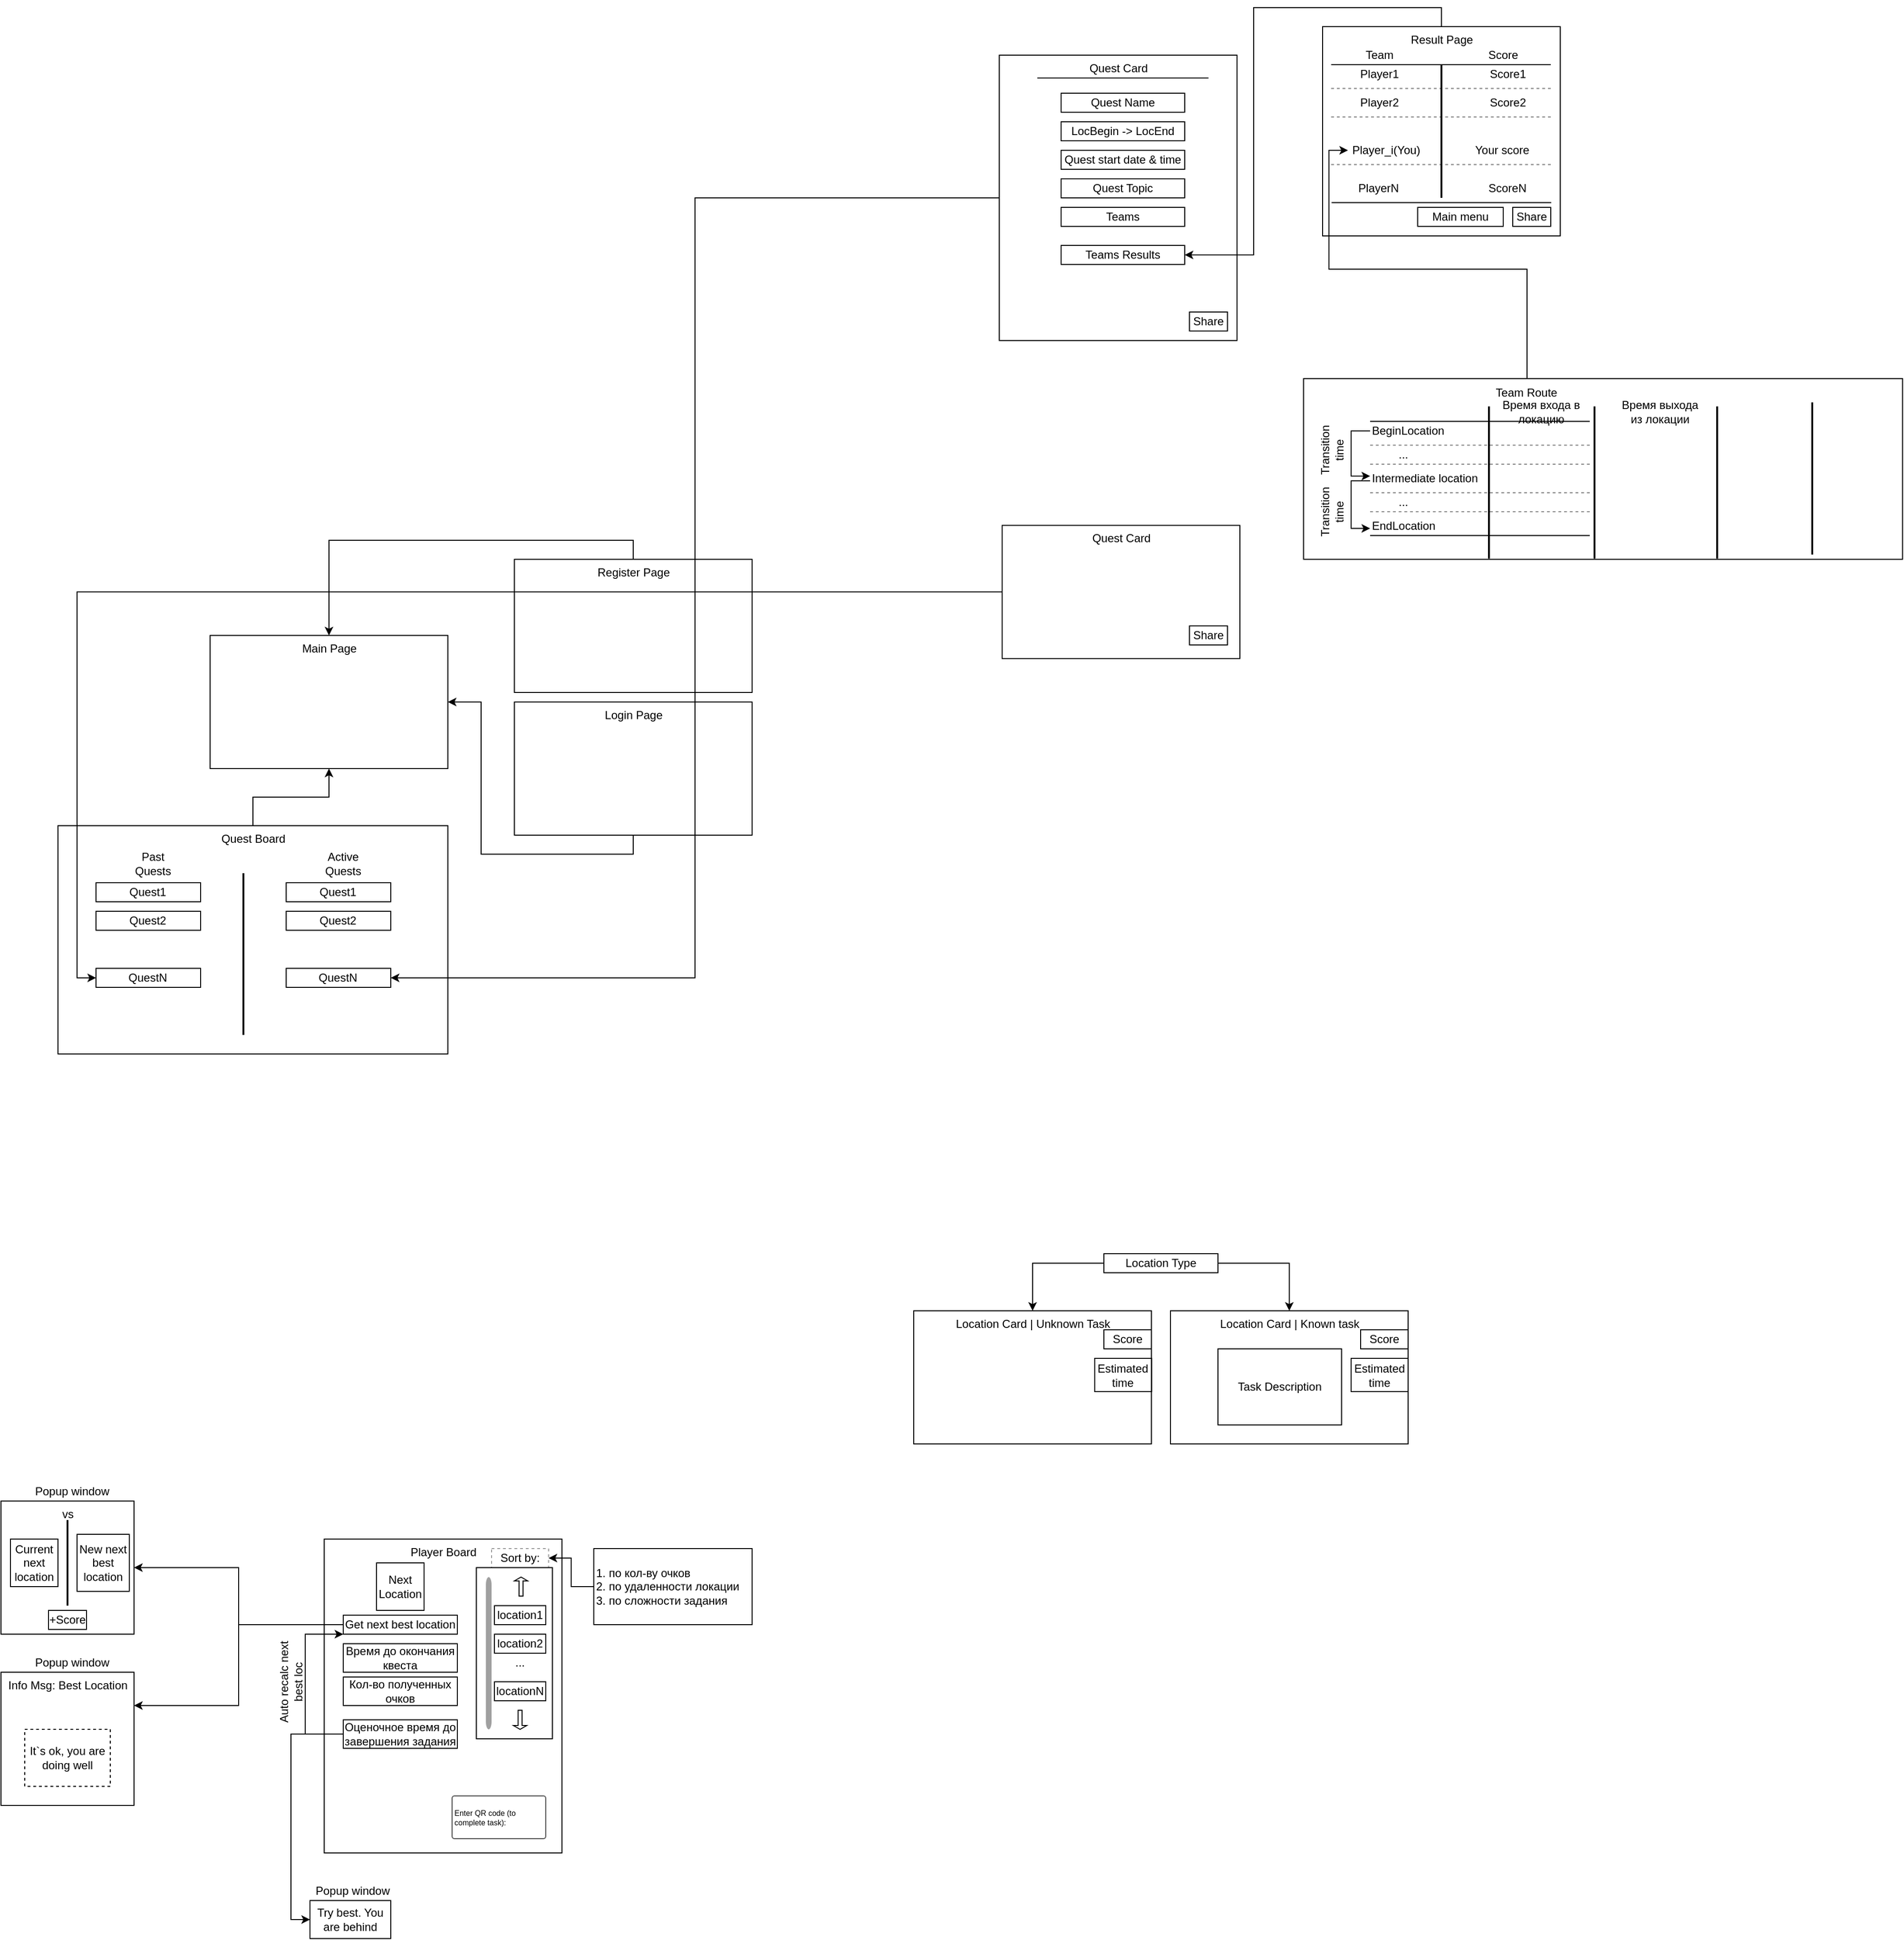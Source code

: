 <mxfile version="12.4.3" type="github" pages="1">
  <diagram id="uhWmLtL_mlbMSiD60dIe" name="Page-1">
    <mxGraphModel dx="620" dy="3139" grid="1" gridSize="10" guides="1" tooltips="1" connect="1" arrows="1" fold="1" page="1" pageScale="1" pageWidth="827" pageHeight="1169" math="0" shadow="0">
      <root>
        <mxCell id="0"/>
        <mxCell id="1" parent="0"/>
        <mxCell id="awnS2J-k5LD-N1z2mUiL-90" value="Player Board" style="html=1;verticalAlign=top;" vertex="1" parent="1">
          <mxGeometry x="400" y="410" width="250" height="330" as="geometry"/>
        </mxCell>
        <mxCell id="awnS2J-k5LD-N1z2mUiL-102" value="" style="rounded=0;whiteSpace=wrap;html=1;strokeColor=#000000;" vertex="1" parent="1">
          <mxGeometry x="560" y="440" width="80" height="180" as="geometry"/>
        </mxCell>
        <mxCell id="awnS2J-k5LD-N1z2mUiL-8" style="edgeStyle=orthogonalEdgeStyle;rounded=0;orthogonalLoop=1;jettySize=auto;html=1;exitX=0.5;exitY=0;exitDx=0;exitDy=0;entryX=0.5;entryY=0;entryDx=0;entryDy=0;" edge="1" parent="1" source="awnS2J-k5LD-N1z2mUiL-2" target="awnS2J-k5LD-N1z2mUiL-7">
          <mxGeometry relative="1" as="geometry">
            <mxPoint x="110" y="-390" as="sourcePoint"/>
            <mxPoint x="440" y="-370" as="targetPoint"/>
          </mxGeometry>
        </mxCell>
        <mxCell id="awnS2J-k5LD-N1z2mUiL-2" value="Register Page" style="html=1;verticalAlign=top;" vertex="1" parent="1">
          <mxGeometry x="600" y="-620" width="250" height="140" as="geometry"/>
        </mxCell>
        <mxCell id="awnS2J-k5LD-N1z2mUiL-5" value="Login Page" style="html=1;verticalAlign=top;" vertex="1" parent="1">
          <mxGeometry x="600" y="-470" width="250" height="140" as="geometry"/>
        </mxCell>
        <mxCell id="awnS2J-k5LD-N1z2mUiL-7" value="Main Page" style="html=1;verticalAlign=top;" vertex="1" parent="1">
          <mxGeometry x="280" y="-540" width="250" height="140" as="geometry"/>
        </mxCell>
        <mxCell id="awnS2J-k5LD-N1z2mUiL-9" style="edgeStyle=orthogonalEdgeStyle;rounded=0;orthogonalLoop=1;jettySize=auto;html=1;exitX=0.5;exitY=1;exitDx=0;exitDy=0;entryX=1;entryY=0.5;entryDx=0;entryDy=0;" edge="1" parent="1" source="awnS2J-k5LD-N1z2mUiL-5" target="awnS2J-k5LD-N1z2mUiL-7">
          <mxGeometry relative="1" as="geometry">
            <mxPoint x="20" y="-450.003" as="sourcePoint"/>
            <mxPoint x="330" y="-450.003" as="targetPoint"/>
          </mxGeometry>
        </mxCell>
        <mxCell id="awnS2J-k5LD-N1z2mUiL-18" value="" style="group" vertex="1" connectable="0" parent="1">
          <mxGeometry x="120" y="-340" width="410" height="240" as="geometry"/>
        </mxCell>
        <mxCell id="awnS2J-k5LD-N1z2mUiL-11" value="Quest Board" style="html=1;verticalAlign=top;" vertex="1" parent="awnS2J-k5LD-N1z2mUiL-18">
          <mxGeometry width="410" height="240" as="geometry"/>
        </mxCell>
        <mxCell id="awnS2J-k5LD-N1z2mUiL-15" value="" style="group" vertex="1" connectable="0" parent="awnS2J-k5LD-N1z2mUiL-18">
          <mxGeometry x="40" y="60" width="120" height="20" as="geometry"/>
        </mxCell>
        <mxCell id="awnS2J-k5LD-N1z2mUiL-80" value="" style="group" vertex="1" connectable="0" parent="awnS2J-k5LD-N1z2mUiL-15">
          <mxGeometry width="110" height="20" as="geometry"/>
        </mxCell>
        <mxCell id="awnS2J-k5LD-N1z2mUiL-12" value="" style="rounded=0;whiteSpace=wrap;html=1;" vertex="1" parent="awnS2J-k5LD-N1z2mUiL-80">
          <mxGeometry width="110" height="20" as="geometry"/>
        </mxCell>
        <mxCell id="awnS2J-k5LD-N1z2mUiL-13" value="Quest1" style="text;html=1;strokeColor=none;fillColor=none;align=center;verticalAlign=middle;whiteSpace=wrap;rounded=0;" vertex="1" parent="awnS2J-k5LD-N1z2mUiL-80">
          <mxGeometry x="13.33" y="6.66" width="83.33" height="6.67" as="geometry"/>
        </mxCell>
        <mxCell id="awnS2J-k5LD-N1z2mUiL-29" value="Past Quests" style="text;html=1;strokeColor=none;fillColor=none;align=center;verticalAlign=middle;whiteSpace=wrap;rounded=0;" vertex="1" parent="awnS2J-k5LD-N1z2mUiL-18">
          <mxGeometry x="80" y="30" width="40" height="20" as="geometry"/>
        </mxCell>
        <mxCell id="awnS2J-k5LD-N1z2mUiL-30" value="Active Quests" style="text;html=1;strokeColor=none;fillColor=none;align=center;verticalAlign=middle;whiteSpace=wrap;rounded=0;" vertex="1" parent="awnS2J-k5LD-N1z2mUiL-18">
          <mxGeometry x="280" y="30" width="40" height="20" as="geometry"/>
        </mxCell>
        <mxCell id="awnS2J-k5LD-N1z2mUiL-40" value="" style="group" vertex="1" connectable="0" parent="awnS2J-k5LD-N1z2mUiL-18">
          <mxGeometry x="240" y="60" width="120" height="20" as="geometry"/>
        </mxCell>
        <mxCell id="awnS2J-k5LD-N1z2mUiL-78" value="" style="group" vertex="1" connectable="0" parent="awnS2J-k5LD-N1z2mUiL-40">
          <mxGeometry width="110" height="20" as="geometry"/>
        </mxCell>
        <mxCell id="awnS2J-k5LD-N1z2mUiL-41" value="" style="rounded=0;whiteSpace=wrap;html=1;" vertex="1" parent="awnS2J-k5LD-N1z2mUiL-78">
          <mxGeometry width="110" height="20" as="geometry"/>
        </mxCell>
        <mxCell id="awnS2J-k5LD-N1z2mUiL-42" value="Quest1" style="text;html=1;strokeColor=none;fillColor=none;align=center;verticalAlign=middle;whiteSpace=wrap;rounded=0;" vertex="1" parent="awnS2J-k5LD-N1z2mUiL-78">
          <mxGeometry x="13.33" y="6.66" width="83.33" height="6.67" as="geometry"/>
        </mxCell>
        <mxCell id="awnS2J-k5LD-N1z2mUiL-46" value="" style="group" vertex="1" connectable="0" parent="awnS2J-k5LD-N1z2mUiL-18">
          <mxGeometry x="40" y="90" width="120" height="20" as="geometry"/>
        </mxCell>
        <mxCell id="awnS2J-k5LD-N1z2mUiL-81" value="" style="group" vertex="1" connectable="0" parent="awnS2J-k5LD-N1z2mUiL-46">
          <mxGeometry width="110" height="20" as="geometry"/>
        </mxCell>
        <mxCell id="awnS2J-k5LD-N1z2mUiL-47" value="" style="rounded=0;whiteSpace=wrap;html=1;" vertex="1" parent="awnS2J-k5LD-N1z2mUiL-81">
          <mxGeometry width="110" height="20" as="geometry"/>
        </mxCell>
        <mxCell id="awnS2J-k5LD-N1z2mUiL-48" value="Quest2" style="text;html=1;strokeColor=none;fillColor=none;align=center;verticalAlign=middle;whiteSpace=wrap;rounded=0;" vertex="1" parent="awnS2J-k5LD-N1z2mUiL-81">
          <mxGeometry x="13.33" y="6.66" width="83.33" height="6.67" as="geometry"/>
        </mxCell>
        <mxCell id="awnS2J-k5LD-N1z2mUiL-75" value="" style="group" vertex="1" connectable="0" parent="awnS2J-k5LD-N1z2mUiL-18">
          <mxGeometry x="40" y="150" width="110" height="20" as="geometry"/>
        </mxCell>
        <mxCell id="awnS2J-k5LD-N1z2mUiL-73" value="" style="rounded=0;whiteSpace=wrap;html=1;" vertex="1" parent="awnS2J-k5LD-N1z2mUiL-75">
          <mxGeometry width="110" height="20" as="geometry"/>
        </mxCell>
        <mxCell id="awnS2J-k5LD-N1z2mUiL-74" value="QuestN" style="text;html=1;strokeColor=none;fillColor=none;align=center;verticalAlign=middle;whiteSpace=wrap;rounded=0;" vertex="1" parent="awnS2J-k5LD-N1z2mUiL-75">
          <mxGeometry x="13.33" y="6.66" width="83.33" height="6.67" as="geometry"/>
        </mxCell>
        <mxCell id="awnS2J-k5LD-N1z2mUiL-76" value="" style="group" vertex="1" connectable="0" parent="awnS2J-k5LD-N1z2mUiL-18">
          <mxGeometry x="240" y="150" width="110" height="20" as="geometry"/>
        </mxCell>
        <mxCell id="awnS2J-k5LD-N1z2mUiL-71" value="" style="rounded=0;whiteSpace=wrap;html=1;" vertex="1" parent="awnS2J-k5LD-N1z2mUiL-76">
          <mxGeometry width="110" height="20" as="geometry"/>
        </mxCell>
        <mxCell id="awnS2J-k5LD-N1z2mUiL-72" value="QuestN" style="text;html=1;strokeColor=none;fillColor=none;align=center;verticalAlign=middle;whiteSpace=wrap;rounded=0;" vertex="1" parent="awnS2J-k5LD-N1z2mUiL-76">
          <mxGeometry x="13.33" y="6.66" width="83.33" height="6.67" as="geometry"/>
        </mxCell>
        <mxCell id="awnS2J-k5LD-N1z2mUiL-77" value="" style="group" vertex="1" connectable="0" parent="awnS2J-k5LD-N1z2mUiL-18">
          <mxGeometry x="240" y="90" width="120" height="20" as="geometry"/>
        </mxCell>
        <mxCell id="awnS2J-k5LD-N1z2mUiL-43" value="" style="group" vertex="1" connectable="0" parent="awnS2J-k5LD-N1z2mUiL-77">
          <mxGeometry width="120" height="20" as="geometry"/>
        </mxCell>
        <mxCell id="awnS2J-k5LD-N1z2mUiL-44" value="" style="rounded=0;whiteSpace=wrap;html=1;" vertex="1" parent="awnS2J-k5LD-N1z2mUiL-43">
          <mxGeometry width="110" height="20" as="geometry"/>
        </mxCell>
        <mxCell id="awnS2J-k5LD-N1z2mUiL-45" value="Quest2" style="text;html=1;strokeColor=none;fillColor=none;align=center;verticalAlign=middle;whiteSpace=wrap;rounded=0;" vertex="1" parent="awnS2J-k5LD-N1z2mUiL-43">
          <mxGeometry x="13.33" y="6.66" width="83.33" height="6.67" as="geometry"/>
        </mxCell>
        <mxCell id="awnS2J-k5LD-N1z2mUiL-100" value="" style="line;strokeWidth=2;direction=south;html=1;" vertex="1" parent="awnS2J-k5LD-N1z2mUiL-18">
          <mxGeometry x="190" y="50" width="10" height="170" as="geometry"/>
        </mxCell>
        <mxCell id="awnS2J-k5LD-N1z2mUiL-82" style="edgeStyle=orthogonalEdgeStyle;rounded=0;orthogonalLoop=1;jettySize=auto;html=1;exitX=0.5;exitY=0;exitDx=0;exitDy=0;entryX=0.5;entryY=1;entryDx=0;entryDy=0;" edge="1" parent="1" source="awnS2J-k5LD-N1z2mUiL-11" target="awnS2J-k5LD-N1z2mUiL-7">
          <mxGeometry relative="1" as="geometry"/>
        </mxCell>
        <mxCell id="awnS2J-k5LD-N1z2mUiL-85" style="edgeStyle=orthogonalEdgeStyle;rounded=0;orthogonalLoop=1;jettySize=auto;html=1;entryX=1;entryY=0.5;entryDx=0;entryDy=0;" edge="1" parent="1" source="awnS2J-k5LD-N1z2mUiL-84" target="awnS2J-k5LD-N1z2mUiL-71">
          <mxGeometry relative="1" as="geometry"/>
        </mxCell>
        <mxCell id="awnS2J-k5LD-N1z2mUiL-87" style="edgeStyle=orthogonalEdgeStyle;rounded=0;orthogonalLoop=1;jettySize=auto;html=1;entryX=0;entryY=0.5;entryDx=0;entryDy=0;" edge="1" parent="1" source="awnS2J-k5LD-N1z2mUiL-86" target="awnS2J-k5LD-N1z2mUiL-73">
          <mxGeometry relative="1" as="geometry"/>
        </mxCell>
        <mxCell id="awnS2J-k5LD-N1z2mUiL-91" value="Location Card | Unknown Task" style="html=1;verticalAlign=top;" vertex="1" parent="1">
          <mxGeometry x="1020" y="170" width="250" height="140" as="geometry"/>
        </mxCell>
        <mxCell id="awnS2J-k5LD-N1z2mUiL-101" value="" style="html=1;verticalLabelPosition=bottom;labelBackgroundColor=#ffffff;verticalAlign=top;shadow=0;dashed=0;strokeWidth=2;shape=mxgraph.ios7.misc.scroll_(vertical);fillColor=#a0a0a0;" vertex="1" parent="1">
          <mxGeometry x="570" y="450" width="6" height="160" as="geometry"/>
        </mxCell>
        <mxCell id="awnS2J-k5LD-N1z2mUiL-103" value="Sort by:" style="text;html=1;strokeColor=#000000;fillColor=none;align=center;verticalAlign=middle;whiteSpace=wrap;rounded=0;dashed=1;opacity=40;" vertex="1" parent="1">
          <mxGeometry x="576" y="420" width="60" height="20" as="geometry"/>
        </mxCell>
        <mxCell id="awnS2J-k5LD-N1z2mUiL-122" style="edgeStyle=orthogonalEdgeStyle;rounded=0;orthogonalLoop=1;jettySize=auto;html=1;exitX=0;exitY=0.5;exitDx=0;exitDy=0;entryX=1;entryY=0.5;entryDx=0;entryDy=0;" edge="1" parent="1" source="awnS2J-k5LD-N1z2mUiL-105" target="awnS2J-k5LD-N1z2mUiL-93">
          <mxGeometry relative="1" as="geometry"/>
        </mxCell>
        <mxCell id="awnS2J-k5LD-N1z2mUiL-123" style="edgeStyle=orthogonalEdgeStyle;rounded=0;orthogonalLoop=1;jettySize=auto;html=1;exitX=0;exitY=0.5;exitDx=0;exitDy=0;entryX=1;entryY=0.25;entryDx=0;entryDy=0;" edge="1" parent="1" source="awnS2J-k5LD-N1z2mUiL-105" target="awnS2J-k5LD-N1z2mUiL-120">
          <mxGeometry relative="1" as="geometry"/>
        </mxCell>
        <mxCell id="awnS2J-k5LD-N1z2mUiL-104" value="Next Location " style="text;html=1;strokeColor=#000000;fillColor=none;align=center;verticalAlign=middle;whiteSpace=wrap;rounded=0;" vertex="1" parent="1">
          <mxGeometry x="455" y="435" width="50" height="50" as="geometry"/>
        </mxCell>
        <mxCell id="awnS2J-k5LD-N1z2mUiL-105" value="Get next best location" style="text;html=1;strokeColor=#000000;fillColor=none;align=center;verticalAlign=middle;whiteSpace=wrap;rounded=0;" vertex="1" parent="1">
          <mxGeometry x="420" y="490" width="120" height="20" as="geometry"/>
        </mxCell>
        <mxCell id="awnS2J-k5LD-N1z2mUiL-106" value="location1" style="text;html=1;strokeColor=#000000;fillColor=none;align=center;verticalAlign=middle;whiteSpace=wrap;rounded=0;" vertex="1" parent="1">
          <mxGeometry x="579" y="480" width="54" height="20" as="geometry"/>
        </mxCell>
        <mxCell id="awnS2J-k5LD-N1z2mUiL-107" value="location2" style="text;html=1;strokeColor=#000000;fillColor=none;align=center;verticalAlign=middle;whiteSpace=wrap;rounded=0;" vertex="1" parent="1">
          <mxGeometry x="579" y="510" width="54" height="20" as="geometry"/>
        </mxCell>
        <mxCell id="awnS2J-k5LD-N1z2mUiL-108" value="locationN" style="text;html=1;strokeColor=#000000;fillColor=none;align=center;verticalAlign=middle;whiteSpace=wrap;rounded=0;" vertex="1" parent="1">
          <mxGeometry x="579" y="560" width="54" height="20" as="geometry"/>
        </mxCell>
        <mxCell id="awnS2J-k5LD-N1z2mUiL-109" value="..." style="text;html=1;strokeColor=none;fillColor=none;align=center;verticalAlign=middle;whiteSpace=wrap;rounded=0;" vertex="1" parent="1">
          <mxGeometry x="579" y="530" width="54" height="20" as="geometry"/>
        </mxCell>
        <mxCell id="awnS2J-k5LD-N1z2mUiL-112" value="" style="shape=singleArrow;direction=south;whiteSpace=wrap;html=1;strokeColor=#000000;" vertex="1" parent="1">
          <mxGeometry x="599" y="590" width="14" height="20" as="geometry"/>
        </mxCell>
        <mxCell id="awnS2J-k5LD-N1z2mUiL-113" value="" style="shape=singleArrow;direction=south;whiteSpace=wrap;html=1;strokeColor=#000000;rotation=180;" vertex="1" parent="1">
          <mxGeometry x="600" y="450" width="14" height="20" as="geometry"/>
        </mxCell>
        <mxCell id="awnS2J-k5LD-N1z2mUiL-114" value="Время до окончания квеста" style="text;html=1;strokeColor=#000000;fillColor=none;align=center;verticalAlign=middle;whiteSpace=wrap;rounded=0;" vertex="1" parent="1">
          <mxGeometry x="420" y="520" width="120" height="30" as="geometry"/>
        </mxCell>
        <mxCell id="awnS2J-k5LD-N1z2mUiL-115" value="Кол-во полученных очков" style="text;html=1;strokeColor=#000000;fillColor=none;align=center;verticalAlign=middle;whiteSpace=wrap;rounded=0;" vertex="1" parent="1">
          <mxGeometry x="420" y="555" width="120" height="30" as="geometry"/>
        </mxCell>
        <mxCell id="awnS2J-k5LD-N1z2mUiL-126" style="edgeStyle=orthogonalEdgeStyle;rounded=0;orthogonalLoop=1;jettySize=auto;html=1;exitX=0;exitY=0.5;exitDx=0;exitDy=0;entryX=0;entryY=0.5;entryDx=0;entryDy=0;" edge="1" parent="1" source="awnS2J-k5LD-N1z2mUiL-116" target="awnS2J-k5LD-N1z2mUiL-125">
          <mxGeometry relative="1" as="geometry">
            <mxPoint x="350" y="800" as="targetPoint"/>
          </mxGeometry>
        </mxCell>
        <mxCell id="awnS2J-k5LD-N1z2mUiL-116" value="Оценочное время до завершения задания" style="text;html=1;strokeColor=#000000;fillColor=none;align=center;verticalAlign=middle;whiteSpace=wrap;rounded=0;" vertex="1" parent="1">
          <mxGeometry x="420" y="600" width="120" height="30" as="geometry"/>
        </mxCell>
        <mxCell id="awnS2J-k5LD-N1z2mUiL-119" value="" style="group" vertex="1" connectable="0" parent="1">
          <mxGeometry x="60" y="530" width="150" height="160" as="geometry"/>
        </mxCell>
        <mxCell id="awnS2J-k5LD-N1z2mUiL-120" value="Info Msg: Best Location" style="html=1;verticalAlign=top;" vertex="1" parent="awnS2J-k5LD-N1z2mUiL-119">
          <mxGeometry y="20" width="140" height="140" as="geometry"/>
        </mxCell>
        <mxCell id="awnS2J-k5LD-N1z2mUiL-121" value="Popup window" style="text;html=1;strokeColor=none;fillColor=none;align=center;verticalAlign=middle;whiteSpace=wrap;rounded=0;" vertex="1" parent="awnS2J-k5LD-N1z2mUiL-119">
          <mxGeometry x="25" width="100" height="20" as="geometry"/>
        </mxCell>
        <mxCell id="awnS2J-k5LD-N1z2mUiL-127" value="It`s ok, you are doing well" style="text;html=1;strokeColor=#000000;fillColor=none;align=center;verticalAlign=middle;whiteSpace=wrap;rounded=0;dashed=1;" vertex="1" parent="awnS2J-k5LD-N1z2mUiL-119">
          <mxGeometry x="25" y="80" width="90" height="60" as="geometry"/>
        </mxCell>
        <mxCell id="awnS2J-k5LD-N1z2mUiL-187" value="" style="group" vertex="1" connectable="0" parent="1">
          <mxGeometry x="380" y="760" width="100" height="70" as="geometry"/>
        </mxCell>
        <mxCell id="awnS2J-k5LD-N1z2mUiL-125" value="Try best. You are behind" style="text;html=1;strokeColor=#000000;fillColor=none;align=center;verticalAlign=middle;whiteSpace=wrap;rounded=0;" vertex="1" parent="awnS2J-k5LD-N1z2mUiL-187">
          <mxGeometry x="5" y="30" width="85" height="40" as="geometry"/>
        </mxCell>
        <mxCell id="awnS2J-k5LD-N1z2mUiL-186" value="Popup window" style="text;html=1;strokeColor=none;fillColor=none;align=center;verticalAlign=middle;whiteSpace=wrap;rounded=0;" vertex="1" parent="awnS2J-k5LD-N1z2mUiL-187">
          <mxGeometry y="10" width="100" height="20" as="geometry"/>
        </mxCell>
        <mxCell id="awnS2J-k5LD-N1z2mUiL-189" value="" style="group" vertex="1" connectable="0" parent="1">
          <mxGeometry x="60" y="350" width="155" height="200" as="geometry"/>
        </mxCell>
        <mxCell id="awnS2J-k5LD-N1z2mUiL-118" value="" style="group" vertex="1" connectable="0" parent="awnS2J-k5LD-N1z2mUiL-189">
          <mxGeometry width="150" height="160" as="geometry"/>
        </mxCell>
        <mxCell id="awnS2J-k5LD-N1z2mUiL-93" value="vs" style="html=1;verticalAlign=top;" vertex="1" parent="awnS2J-k5LD-N1z2mUiL-118">
          <mxGeometry y="20" width="140" height="140" as="geometry"/>
        </mxCell>
        <mxCell id="awnS2J-k5LD-N1z2mUiL-117" value="Popup window" style="text;html=1;strokeColor=none;fillColor=none;align=center;verticalAlign=middle;whiteSpace=wrap;rounded=0;" vertex="1" parent="awnS2J-k5LD-N1z2mUiL-118">
          <mxGeometry x="25" width="100" height="20" as="geometry"/>
        </mxCell>
        <mxCell id="awnS2J-k5LD-N1z2mUiL-183" value="Current next location" style="text;html=1;strokeColor=#000000;fillColor=none;align=center;verticalAlign=middle;whiteSpace=wrap;rounded=0;" vertex="1" parent="awnS2J-k5LD-N1z2mUiL-118">
          <mxGeometry x="10" y="60" width="50" height="50" as="geometry"/>
        </mxCell>
        <mxCell id="awnS2J-k5LD-N1z2mUiL-184" value="New next best location" style="text;html=1;strokeColor=#000000;fillColor=none;align=center;verticalAlign=middle;whiteSpace=wrap;rounded=0;" vertex="1" parent="awnS2J-k5LD-N1z2mUiL-118">
          <mxGeometry x="80" y="55" width="55" height="60" as="geometry"/>
        </mxCell>
        <mxCell id="awnS2J-k5LD-N1z2mUiL-185" value="+Score" style="text;html=1;strokeColor=#000000;fillColor=none;align=center;verticalAlign=middle;whiteSpace=wrap;rounded=0;" vertex="1" parent="awnS2J-k5LD-N1z2mUiL-118">
          <mxGeometry x="50" y="135" width="40" height="20" as="geometry"/>
        </mxCell>
        <mxCell id="awnS2J-k5LD-N1z2mUiL-182" value="" style="line;strokeWidth=2;direction=south;html=1;" vertex="1" parent="awnS2J-k5LD-N1z2mUiL-118">
          <mxGeometry x="65" y="40" width="10" height="90" as="geometry"/>
        </mxCell>
        <mxCell id="awnS2J-k5LD-N1z2mUiL-190" value="" style="group" vertex="1" connectable="0" parent="1">
          <mxGeometry x="310" y="510" width="110" height="105" as="geometry"/>
        </mxCell>
        <mxCell id="awnS2J-k5LD-N1z2mUiL-124" style="edgeStyle=orthogonalEdgeStyle;rounded=0;orthogonalLoop=1;jettySize=auto;html=1;exitX=0;exitY=0.5;exitDx=0;exitDy=0;entryX=0;entryY=1;entryDx=0;entryDy=0;" edge="1" parent="awnS2J-k5LD-N1z2mUiL-190" source="awnS2J-k5LD-N1z2mUiL-116" target="awnS2J-k5LD-N1z2mUiL-105">
          <mxGeometry relative="1" as="geometry">
            <Array as="points">
              <mxPoint x="70" y="105"/>
              <mxPoint x="70"/>
            </Array>
          </mxGeometry>
        </mxCell>
        <mxCell id="awnS2J-k5LD-N1z2mUiL-188" value="Auto recalc next best loc" style="text;html=1;strokeColor=none;fillColor=none;align=center;verticalAlign=middle;whiteSpace=wrap;rounded=0;rotation=-90;" vertex="1" parent="awnS2J-k5LD-N1z2mUiL-190">
          <mxGeometry y="40" width="110" height="20" as="geometry"/>
        </mxCell>
        <mxCell id="awnS2J-k5LD-N1z2mUiL-191" value="Location Card | Known task" style="html=1;verticalAlign=top;" vertex="1" parent="1">
          <mxGeometry x="1290" y="170" width="250" height="140" as="geometry"/>
        </mxCell>
        <mxCell id="awnS2J-k5LD-N1z2mUiL-193" style="edgeStyle=orthogonalEdgeStyle;rounded=0;orthogonalLoop=1;jettySize=auto;html=1;exitX=1;exitY=0.5;exitDx=0;exitDy=0;entryX=0.5;entryY=0;entryDx=0;entryDy=0;" edge="1" parent="1" source="awnS2J-k5LD-N1z2mUiL-192" target="awnS2J-k5LD-N1z2mUiL-191">
          <mxGeometry relative="1" as="geometry">
            <mxPoint x="1480" y="120" as="targetPoint"/>
          </mxGeometry>
        </mxCell>
        <mxCell id="awnS2J-k5LD-N1z2mUiL-194" style="edgeStyle=orthogonalEdgeStyle;rounded=0;orthogonalLoop=1;jettySize=auto;html=1;exitX=0;exitY=0.5;exitDx=0;exitDy=0;entryX=0.5;entryY=0;entryDx=0;entryDy=0;" edge="1" parent="1" source="awnS2J-k5LD-N1z2mUiL-192" target="awnS2J-k5LD-N1z2mUiL-91">
          <mxGeometry relative="1" as="geometry"/>
        </mxCell>
        <mxCell id="awnS2J-k5LD-N1z2mUiL-192" value="Location Type" style="text;html=1;strokeColor=#000000;fillColor=none;align=center;verticalAlign=middle;whiteSpace=wrap;rounded=0;" vertex="1" parent="1">
          <mxGeometry x="1220" y="110" width="120" height="20" as="geometry"/>
        </mxCell>
        <mxCell id="awnS2J-k5LD-N1z2mUiL-195" value="" style="shape=image;html=1;verticalAlign=top;verticalLabelPosition=bottom;labelBackgroundColor=#ffffff;imageAspect=0;aspect=fixed;image=https://cdn2.iconfinder.com/data/icons/identificon/100/question-128.png;strokeColor=#000000;" vertex="1" parent="1">
          <mxGeometry x="1110" y="210" width="70" height="70" as="geometry"/>
        </mxCell>
        <mxCell id="awnS2J-k5LD-N1z2mUiL-196" value="Task Description" style="text;html=1;strokeColor=#000000;fillColor=none;align=center;verticalAlign=middle;whiteSpace=wrap;rounded=0;" vertex="1" parent="1">
          <mxGeometry x="1340" y="210" width="130" height="80" as="geometry"/>
        </mxCell>
        <mxCell id="awnS2J-k5LD-N1z2mUiL-197" value="Score" style="text;html=1;strokeColor=#000000;fillColor=none;align=center;verticalAlign=middle;whiteSpace=wrap;rounded=0;" vertex="1" parent="1">
          <mxGeometry x="1490" y="190" width="50" height="20" as="geometry"/>
        </mxCell>
        <mxCell id="awnS2J-k5LD-N1z2mUiL-198" value="Score" style="text;html=1;strokeColor=#000000;fillColor=none;align=center;verticalAlign=middle;whiteSpace=wrap;rounded=0;" vertex="1" parent="1">
          <mxGeometry x="1220" y="190" width="50" height="20" as="geometry"/>
        </mxCell>
        <mxCell id="awnS2J-k5LD-N1z2mUiL-227" value="Enter QR code (to complete task):" style="strokeWidth=1;html=1;shadow=0;dashed=0;shape=mxgraph.ios.iTextInput;strokeColor=#444444;buttonText=;fontSize=8;whiteSpace=wrap;align=left;fillColor=none;" vertex="1" parent="1">
          <mxGeometry x="534.5" y="680" width="98.5" height="45" as="geometry"/>
        </mxCell>
        <mxCell id="awnS2J-k5LD-N1z2mUiL-233" style="edgeStyle=orthogonalEdgeStyle;rounded=0;orthogonalLoop=1;jettySize=auto;html=1;exitX=0;exitY=0.5;exitDx=0;exitDy=0;entryX=1;entryY=0.5;entryDx=0;entryDy=0;" edge="1" parent="1" source="awnS2J-k5LD-N1z2mUiL-232" target="awnS2J-k5LD-N1z2mUiL-103">
          <mxGeometry relative="1" as="geometry"/>
        </mxCell>
        <mxCell id="awnS2J-k5LD-N1z2mUiL-232" value="1. по кол-ву очков&lt;br&gt;2. по удаленности локации&lt;br&gt;3. по сложности задания" style="text;html=1;strokeColor=#000000;fillColor=none;align=left;verticalAlign=middle;whiteSpace=wrap;rounded=0;" vertex="1" parent="1">
          <mxGeometry x="683.5" y="420" width="166.5" height="80" as="geometry"/>
        </mxCell>
        <mxCell id="awnS2J-k5LD-N1z2mUiL-234" value="Estimated time" style="text;html=1;strokeColor=#000000;fillColor=none;align=center;verticalAlign=middle;whiteSpace=wrap;rounded=0;" vertex="1" parent="1">
          <mxGeometry x="1210.29" y="220" width="60" height="35" as="geometry"/>
        </mxCell>
        <mxCell id="awnS2J-k5LD-N1z2mUiL-235" value="Estimated time" style="text;html=1;strokeColor=#000000;fillColor=none;align=center;verticalAlign=middle;whiteSpace=wrap;rounded=0;" vertex="1" parent="1">
          <mxGeometry x="1480" y="220" width="60" height="35" as="geometry"/>
        </mxCell>
        <mxCell id="awnS2J-k5LD-N1z2mUiL-241" value="" style="group" vertex="1" connectable="0" parent="1">
          <mxGeometry x="1110" y="-1150" width="250" height="300" as="geometry"/>
        </mxCell>
        <mxCell id="awnS2J-k5LD-N1z2mUiL-84" value="Quest Card" style="html=1;verticalAlign=top;" vertex="1" parent="awnS2J-k5LD-N1z2mUiL-241">
          <mxGeometry width="250" height="300" as="geometry"/>
        </mxCell>
        <mxCell id="awnS2J-k5LD-N1z2mUiL-88" value="Share" style="text;html=1;strokeColor=#000000;fillColor=none;align=center;verticalAlign=middle;whiteSpace=wrap;rounded=0;" vertex="1" parent="awnS2J-k5LD-N1z2mUiL-241">
          <mxGeometry x="200" y="270" width="40" height="20" as="geometry"/>
        </mxCell>
        <mxCell id="awnS2J-k5LD-N1z2mUiL-221" value="" style="line;strokeWidth=1;fillColor=none;align=left;verticalAlign=middle;spacingTop=-1;spacingLeft=3;spacingRight=3;rotatable=0;labelPosition=right;points=[];portConstraint=eastwest;fontSize=12;" vertex="1" parent="awnS2J-k5LD-N1z2mUiL-241">
          <mxGeometry x="40" y="20" width="180" height="8" as="geometry"/>
        </mxCell>
        <mxCell id="awnS2J-k5LD-N1z2mUiL-250" value="LocBegin -&amp;gt; LocEnd" style="text;html=1;strokeColor=#000000;fillColor=none;align=center;verticalAlign=middle;whiteSpace=wrap;rounded=0;" vertex="1" parent="awnS2J-k5LD-N1z2mUiL-241">
          <mxGeometry x="65" y="70" width="130" height="20" as="geometry"/>
        </mxCell>
        <mxCell id="awnS2J-k5LD-N1z2mUiL-223" value="Quest start date &amp;amp; time" style="text;html=1;strokeColor=#000000;fillColor=none;align=center;verticalAlign=middle;whiteSpace=wrap;rounded=0;" vertex="1" parent="awnS2J-k5LD-N1z2mUiL-241">
          <mxGeometry x="65" y="100" width="130" height="20" as="geometry"/>
        </mxCell>
        <mxCell id="awnS2J-k5LD-N1z2mUiL-224" value="Quest Topic" style="text;html=1;strokeColor=#000000;fillColor=none;align=center;verticalAlign=middle;whiteSpace=wrap;rounded=0;" vertex="1" parent="awnS2J-k5LD-N1z2mUiL-241">
          <mxGeometry x="65" y="130" width="130" height="20" as="geometry"/>
        </mxCell>
        <mxCell id="awnS2J-k5LD-N1z2mUiL-225" value="Teams" style="text;html=1;strokeColor=#000000;fillColor=none;align=center;verticalAlign=middle;whiteSpace=wrap;rounded=0;" vertex="1" parent="awnS2J-k5LD-N1z2mUiL-241">
          <mxGeometry x="65" y="160" width="130" height="20" as="geometry"/>
        </mxCell>
        <mxCell id="awnS2J-k5LD-N1z2mUiL-220" value="Quest Name" style="text;html=1;strokeColor=#000000;fillColor=none;align=center;verticalAlign=middle;whiteSpace=wrap;rounded=0;" vertex="1" parent="awnS2J-k5LD-N1z2mUiL-241">
          <mxGeometry x="65" y="40" width="130" height="20" as="geometry"/>
        </mxCell>
        <mxCell id="awnS2J-k5LD-N1z2mUiL-251" value="Teams Results" style="text;html=1;strokeColor=#000000;fillColor=none;align=center;verticalAlign=middle;whiteSpace=wrap;rounded=0;" vertex="1" parent="awnS2J-k5LD-N1z2mUiL-241">
          <mxGeometry x="65" y="200" width="130" height="20" as="geometry"/>
        </mxCell>
        <mxCell id="awnS2J-k5LD-N1z2mUiL-242" value="" style="group" vertex="1" connectable="0" parent="1">
          <mxGeometry x="1113" y="-655.67" width="250" height="140" as="geometry"/>
        </mxCell>
        <mxCell id="awnS2J-k5LD-N1z2mUiL-238" value="" style="group" vertex="1" connectable="0" parent="awnS2J-k5LD-N1z2mUiL-242">
          <mxGeometry width="250" height="140" as="geometry"/>
        </mxCell>
        <mxCell id="awnS2J-k5LD-N1z2mUiL-86" value="Quest Card" style="html=1;verticalAlign=top;" vertex="1" parent="awnS2J-k5LD-N1z2mUiL-238">
          <mxGeometry width="250" height="140" as="geometry"/>
        </mxCell>
        <mxCell id="awnS2J-k5LD-N1z2mUiL-89" value="Share" style="text;html=1;strokeColor=#000000;fillColor=none;align=center;verticalAlign=middle;whiteSpace=wrap;rounded=0;" vertex="1" parent="awnS2J-k5LD-N1z2mUiL-238">
          <mxGeometry x="197" y="105.67" width="40" height="20" as="geometry"/>
        </mxCell>
        <mxCell id="awnS2J-k5LD-N1z2mUiL-247" value="" style="group" vertex="1" connectable="0" parent="1">
          <mxGeometry x="1490" y="-810" width="570" height="245" as="geometry"/>
        </mxCell>
        <mxCell id="awnS2J-k5LD-N1z2mUiL-244" value="" style="rounded=0;whiteSpace=wrap;html=1;strokeColor=#000000;strokeWidth=1;fillColor=none;align=left;" vertex="1" parent="awnS2J-k5LD-N1z2mUiL-247">
          <mxGeometry x="-60" width="630" height="190" as="geometry"/>
        </mxCell>
        <mxCell id="awnS2J-k5LD-N1z2mUiL-246" value="Team Route" style="text;html=1;strokeColor=none;fillColor=none;align=center;verticalAlign=middle;whiteSpace=wrap;rounded=0;" vertex="1" parent="awnS2J-k5LD-N1z2mUiL-247">
          <mxGeometry x="58.333" width="233.333" height="29.231" as="geometry"/>
        </mxCell>
        <mxCell id="awnS2J-k5LD-N1z2mUiL-265" value="EndLocation" style="text;html=1;strokeColor=none;fillColor=none;align=left;verticalAlign=middle;whiteSpace=wrap;rounded=0;" vertex="1" parent="awnS2J-k5LD-N1z2mUiL-247">
          <mxGeometry x="10" y="150" width="90" height="10" as="geometry"/>
        </mxCell>
        <mxCell id="awnS2J-k5LD-N1z2mUiL-283" style="edgeStyle=orthogonalEdgeStyle;rounded=0;orthogonalLoop=1;jettySize=auto;html=1;exitX=0;exitY=0.5;exitDx=0;exitDy=0;entryX=0;entryY=0.25;entryDx=0;entryDy=0;" edge="1" parent="awnS2J-k5LD-N1z2mUiL-247" source="awnS2J-k5LD-N1z2mUiL-266" target="awnS2J-k5LD-N1z2mUiL-267">
          <mxGeometry relative="1" as="geometry"/>
        </mxCell>
        <mxCell id="awnS2J-k5LD-N1z2mUiL-266" value="BeginLocation" style="text;html=1;strokeColor=none;fillColor=none;align=left;verticalAlign=middle;whiteSpace=wrap;rounded=0;" vertex="1" parent="awnS2J-k5LD-N1z2mUiL-247">
          <mxGeometry x="10" y="50" width="100" height="10" as="geometry"/>
        </mxCell>
        <mxCell id="awnS2J-k5LD-N1z2mUiL-284" style="edgeStyle=orthogonalEdgeStyle;rounded=0;orthogonalLoop=1;jettySize=auto;html=1;entryX=0;entryY=0.75;entryDx=0;entryDy=0;exitX=0;exitY=0.75;exitDx=0;exitDy=0;" edge="1" parent="awnS2J-k5LD-N1z2mUiL-247" source="awnS2J-k5LD-N1z2mUiL-267" target="awnS2J-k5LD-N1z2mUiL-265">
          <mxGeometry relative="1" as="geometry">
            <mxPoint x="-130" y="100" as="sourcePoint"/>
          </mxGeometry>
        </mxCell>
        <mxCell id="awnS2J-k5LD-N1z2mUiL-267" value="Intermediate location" style="text;html=1;strokeColor=none;fillColor=none;align=left;verticalAlign=middle;whiteSpace=wrap;rounded=0;" vertex="1" parent="awnS2J-k5LD-N1z2mUiL-247">
          <mxGeometry x="10" y="100" width="120" height="10" as="geometry"/>
        </mxCell>
        <mxCell id="awnS2J-k5LD-N1z2mUiL-268" value="..." style="text;html=1;strokeColor=none;fillColor=none;align=center;verticalAlign=middle;whiteSpace=wrap;rounded=0;" vertex="1" parent="awnS2J-k5LD-N1z2mUiL-247">
          <mxGeometry x="-60" y="75" width="210" height="10" as="geometry"/>
        </mxCell>
        <mxCell id="awnS2J-k5LD-N1z2mUiL-269" value="..." style="text;html=1;strokeColor=none;fillColor=none;align=center;verticalAlign=middle;whiteSpace=wrap;rounded=0;" vertex="1" parent="awnS2J-k5LD-N1z2mUiL-247">
          <mxGeometry x="-60" y="125" width="210" height="10" as="geometry"/>
        </mxCell>
        <mxCell id="awnS2J-k5LD-N1z2mUiL-270" value="" style="line;strokeWidth=1;html=1;fillColor=none;dashed=1;opacity=50;" vertex="1" parent="awnS2J-k5LD-N1z2mUiL-247">
          <mxGeometry x="10" y="65" width="231" height="10" as="geometry"/>
        </mxCell>
        <mxCell id="awnS2J-k5LD-N1z2mUiL-271" value="" style="line;strokeWidth=1;html=1;fillColor=none;dashed=1;opacity=50;" vertex="1" parent="awnS2J-k5LD-N1z2mUiL-247">
          <mxGeometry x="10" y="85" width="231" height="10" as="geometry"/>
        </mxCell>
        <mxCell id="awnS2J-k5LD-N1z2mUiL-272" value="" style="line;strokeWidth=1;html=1;fillColor=none;dashed=1;opacity=50;" vertex="1" parent="awnS2J-k5LD-N1z2mUiL-247">
          <mxGeometry x="10" y="115" width="231" height="10" as="geometry"/>
        </mxCell>
        <mxCell id="awnS2J-k5LD-N1z2mUiL-273" value="" style="line;strokeWidth=1;html=1;fillColor=none;dashed=1;opacity=50;" vertex="1" parent="awnS2J-k5LD-N1z2mUiL-247">
          <mxGeometry x="10" y="135" width="231" height="10" as="geometry"/>
        </mxCell>
        <mxCell id="awnS2J-k5LD-N1z2mUiL-274" value="" style="line;strokeWidth=1;html=1;fillColor=none;" vertex="1" parent="awnS2J-k5LD-N1z2mUiL-247">
          <mxGeometry x="10" y="160" width="231" height="10" as="geometry"/>
        </mxCell>
        <mxCell id="awnS2J-k5LD-N1z2mUiL-275" value="" style="line;strokeWidth=1;html=1;fillColor=none;" vertex="1" parent="awnS2J-k5LD-N1z2mUiL-247">
          <mxGeometry x="10" y="40" width="231" height="10" as="geometry"/>
        </mxCell>
        <mxCell id="awnS2J-k5LD-N1z2mUiL-276" value="" style="line;strokeWidth=2;direction=south;html=1;fillColor=none;align=left;" vertex="1" parent="awnS2J-k5LD-N1z2mUiL-247">
          <mxGeometry x="130" y="29.23" width="10" height="160" as="geometry"/>
        </mxCell>
        <mxCell id="awnS2J-k5LD-N1z2mUiL-277" value="" style="line;strokeWidth=2;direction=south;html=1;fillColor=none;align=left;" vertex="1" parent="awnS2J-k5LD-N1z2mUiL-247">
          <mxGeometry x="241" y="29.23" width="10" height="160" as="geometry"/>
        </mxCell>
        <mxCell id="awnS2J-k5LD-N1z2mUiL-278" value="" style="line;strokeWidth=2;direction=south;html=1;fillColor=none;align=left;" vertex="1" parent="awnS2J-k5LD-N1z2mUiL-247">
          <mxGeometry x="370" y="29.23" width="10" height="160" as="geometry"/>
        </mxCell>
        <mxCell id="awnS2J-k5LD-N1z2mUiL-279" value="" style="line;strokeWidth=2;direction=south;html=1;fillColor=none;align=left;" vertex="1" parent="awnS2J-k5LD-N1z2mUiL-247">
          <mxGeometry x="470" y="25" width="10" height="160" as="geometry"/>
        </mxCell>
        <mxCell id="awnS2J-k5LD-N1z2mUiL-327" value="Время входа в локацию" style="text;html=1;strokeColor=none;fillColor=none;align=center;verticalAlign=middle;whiteSpace=wrap;rounded=0;" vertex="1" parent="awnS2J-k5LD-N1z2mUiL-247">
          <mxGeometry x="140" y="20.77" width="100" height="29.23" as="geometry"/>
        </mxCell>
        <mxCell id="awnS2J-k5LD-N1z2mUiL-328" value="Время выхода из локации" style="text;html=1;strokeColor=none;fillColor=none;align=center;verticalAlign=middle;whiteSpace=wrap;rounded=0;" vertex="1" parent="awnS2J-k5LD-N1z2mUiL-247">
          <mxGeometry x="270" y="20.77" width="90" height="29.23" as="geometry"/>
        </mxCell>
        <mxCell id="awnS2J-k5LD-N1z2mUiL-253" value="" style="group" vertex="1" connectable="0" parent="1">
          <mxGeometry x="1450" y="-1180" width="250" height="220" as="geometry"/>
        </mxCell>
        <mxCell id="awnS2J-k5LD-N1z2mUiL-92" value="Result Page" style="html=1;verticalAlign=top;" vertex="1" parent="awnS2J-k5LD-N1z2mUiL-253">
          <mxGeometry width="250" height="220" as="geometry"/>
        </mxCell>
        <mxCell id="awnS2J-k5LD-N1z2mUiL-199" value="" style="line;strokeWidth=2;direction=south;html=1;" vertex="1" parent="awnS2J-k5LD-N1z2mUiL-253">
          <mxGeometry x="120" y="40" width="10" height="140" as="geometry"/>
        </mxCell>
        <mxCell id="awnS2J-k5LD-N1z2mUiL-201" value="Team" style="text;html=1;strokeColor=none;fillColor=none;align=center;verticalAlign=middle;whiteSpace=wrap;rounded=0;" vertex="1" parent="awnS2J-k5LD-N1z2mUiL-253">
          <mxGeometry x="40" y="20" width="40" height="20" as="geometry"/>
        </mxCell>
        <mxCell id="awnS2J-k5LD-N1z2mUiL-202" value="Score" style="text;html=1;strokeColor=none;fillColor=none;align=center;verticalAlign=middle;whiteSpace=wrap;rounded=0;" vertex="1" parent="awnS2J-k5LD-N1z2mUiL-253">
          <mxGeometry x="170" y="20" width="40" height="20" as="geometry"/>
        </mxCell>
        <mxCell id="awnS2J-k5LD-N1z2mUiL-203" value="Player1" style="text;html=1;strokeColor=none;fillColor=none;align=center;verticalAlign=middle;whiteSpace=wrap;rounded=0;strokeWidth=1;opacity=20;" vertex="1" parent="awnS2J-k5LD-N1z2mUiL-253">
          <mxGeometry x="40" y="40" width="40" height="20" as="geometry"/>
        </mxCell>
        <mxCell id="awnS2J-k5LD-N1z2mUiL-204" value="Share" style="text;html=1;strokeColor=#000000;fillColor=none;align=center;verticalAlign=middle;whiteSpace=wrap;rounded=0;" vertex="1" parent="awnS2J-k5LD-N1z2mUiL-253">
          <mxGeometry x="200" y="190" width="40" height="20" as="geometry"/>
        </mxCell>
        <mxCell id="awnS2J-k5LD-N1z2mUiL-205" value="Player2" style="text;html=1;strokeColor=none;fillColor=none;align=center;verticalAlign=middle;whiteSpace=wrap;rounded=0;strokeWidth=1;opacity=20;" vertex="1" parent="awnS2J-k5LD-N1z2mUiL-253">
          <mxGeometry x="40" y="70" width="40" height="20" as="geometry"/>
        </mxCell>
        <mxCell id="awnS2J-k5LD-N1z2mUiL-206" value="PlayerN" style="text;html=1;strokeColor=none;fillColor=none;align=center;verticalAlign=middle;whiteSpace=wrap;rounded=0;strokeWidth=1;opacity=20;" vertex="1" parent="awnS2J-k5LD-N1z2mUiL-253">
          <mxGeometry x="39" y="160" width="40" height="20" as="geometry"/>
        </mxCell>
        <mxCell id="awnS2J-k5LD-N1z2mUiL-207" value="Player_i(You)" style="text;html=1;strokeColor=none;fillColor=none;align=center;verticalAlign=middle;whiteSpace=wrap;rounded=0;strokeWidth=1;opacity=20;" vertex="1" parent="awnS2J-k5LD-N1z2mUiL-253">
          <mxGeometry x="26.71" y="120" width="80" height="20" as="geometry"/>
        </mxCell>
        <mxCell id="awnS2J-k5LD-N1z2mUiL-209" value="Score1" style="text;html=1;strokeColor=none;fillColor=none;align=center;verticalAlign=middle;whiteSpace=wrap;rounded=0;strokeWidth=1;opacity=20;" vertex="1" parent="awnS2J-k5LD-N1z2mUiL-253">
          <mxGeometry x="170" y="40" width="50" height="20" as="geometry"/>
        </mxCell>
        <mxCell id="awnS2J-k5LD-N1z2mUiL-210" value="Score2" style="text;html=1;strokeColor=none;fillColor=none;align=center;verticalAlign=middle;whiteSpace=wrap;rounded=0;strokeWidth=1;opacity=20;" vertex="1" parent="awnS2J-k5LD-N1z2mUiL-253">
          <mxGeometry x="170" y="70" width="50" height="20" as="geometry"/>
        </mxCell>
        <mxCell id="awnS2J-k5LD-N1z2mUiL-211" value="Your score" style="text;html=1;strokeColor=none;fillColor=none;align=center;verticalAlign=middle;whiteSpace=wrap;rounded=0;strokeWidth=1;opacity=20;" vertex="1" parent="awnS2J-k5LD-N1z2mUiL-253">
          <mxGeometry x="159" y="120" width="60" height="20" as="geometry"/>
        </mxCell>
        <mxCell id="awnS2J-k5LD-N1z2mUiL-212" value="ScoreN" style="text;html=1;strokeColor=none;fillColor=none;align=center;verticalAlign=middle;whiteSpace=wrap;rounded=0;strokeWidth=1;opacity=20;" vertex="1" parent="awnS2J-k5LD-N1z2mUiL-253">
          <mxGeometry x="169" y="160" width="51" height="20" as="geometry"/>
        </mxCell>
        <mxCell id="awnS2J-k5LD-N1z2mUiL-213" value="" style="line;strokeWidth=1;html=1;fillColor=none;dashed=1;opacity=50;" vertex="1" parent="awnS2J-k5LD-N1z2mUiL-253">
          <mxGeometry x="9" y="60" width="231" height="10" as="geometry"/>
        </mxCell>
        <mxCell id="awnS2J-k5LD-N1z2mUiL-214" value="" style="line;strokeWidth=1;html=1;fillColor=none;dashed=1;opacity=50;" vertex="1" parent="awnS2J-k5LD-N1z2mUiL-253">
          <mxGeometry x="9" y="90" width="231" height="10" as="geometry"/>
        </mxCell>
        <mxCell id="awnS2J-k5LD-N1z2mUiL-215" value="" style="line;strokeWidth=1;html=1;fillColor=none;dashed=1;opacity=50;" vertex="1" parent="awnS2J-k5LD-N1z2mUiL-253">
          <mxGeometry x="9" y="140" width="231" height="10" as="geometry"/>
        </mxCell>
        <mxCell id="awnS2J-k5LD-N1z2mUiL-217" value="" style="line;strokeWidth=1;html=1;fillColor=none;" vertex="1" parent="awnS2J-k5LD-N1z2mUiL-253">
          <mxGeometry x="9.5" y="180" width="231" height="10" as="geometry"/>
        </mxCell>
        <mxCell id="awnS2J-k5LD-N1z2mUiL-218" value="" style="line;strokeWidth=1;html=1;fillColor=none;" vertex="1" parent="awnS2J-k5LD-N1z2mUiL-253">
          <mxGeometry x="9" y="35" width="231" height="10" as="geometry"/>
        </mxCell>
        <mxCell id="awnS2J-k5LD-N1z2mUiL-230" value="Main menu" style="text;html=1;strokeColor=#000000;fillColor=none;align=center;verticalAlign=middle;whiteSpace=wrap;rounded=0;" vertex="1" parent="awnS2J-k5LD-N1z2mUiL-253">
          <mxGeometry x="100" y="190" width="90" height="20" as="geometry"/>
        </mxCell>
        <mxCell id="awnS2J-k5LD-N1z2mUiL-259" style="edgeStyle=orthogonalEdgeStyle;rounded=0;orthogonalLoop=1;jettySize=auto;html=1;exitX=0.5;exitY=0;exitDx=0;exitDy=0;entryX=1;entryY=0.5;entryDx=0;entryDy=0;" edge="1" parent="1" source="awnS2J-k5LD-N1z2mUiL-92" target="awnS2J-k5LD-N1z2mUiL-251">
          <mxGeometry relative="1" as="geometry"/>
        </mxCell>
        <mxCell id="awnS2J-k5LD-N1z2mUiL-260" style="edgeStyle=orthogonalEdgeStyle;rounded=0;orthogonalLoop=1;jettySize=auto;html=1;exitX=0.5;exitY=0;exitDx=0;exitDy=0;entryX=0;entryY=0.5;entryDx=0;entryDy=0;" edge="1" parent="1" source="awnS2J-k5LD-N1z2mUiL-246" target="awnS2J-k5LD-N1z2mUiL-207">
          <mxGeometry relative="1" as="geometry"/>
        </mxCell>
        <mxCell id="awnS2J-k5LD-N1z2mUiL-326" value="Transition time" style="text;html=1;strokeColor=none;fillColor=none;align=center;verticalAlign=middle;whiteSpace=wrap;rounded=0;rotation=270;" vertex="1" parent="1">
          <mxGeometry x="1440" y="-680" width="40" height="20" as="geometry"/>
        </mxCell>
        <mxCell id="awnS2J-k5LD-N1z2mUiL-325" value="Transition time" style="text;html=1;strokeColor=none;fillColor=none;align=center;verticalAlign=middle;whiteSpace=wrap;rounded=0;rotation=270;" vertex="1" parent="1">
          <mxGeometry x="1440" y="-745" width="40" height="20" as="geometry"/>
        </mxCell>
      </root>
    </mxGraphModel>
  </diagram>
</mxfile>
